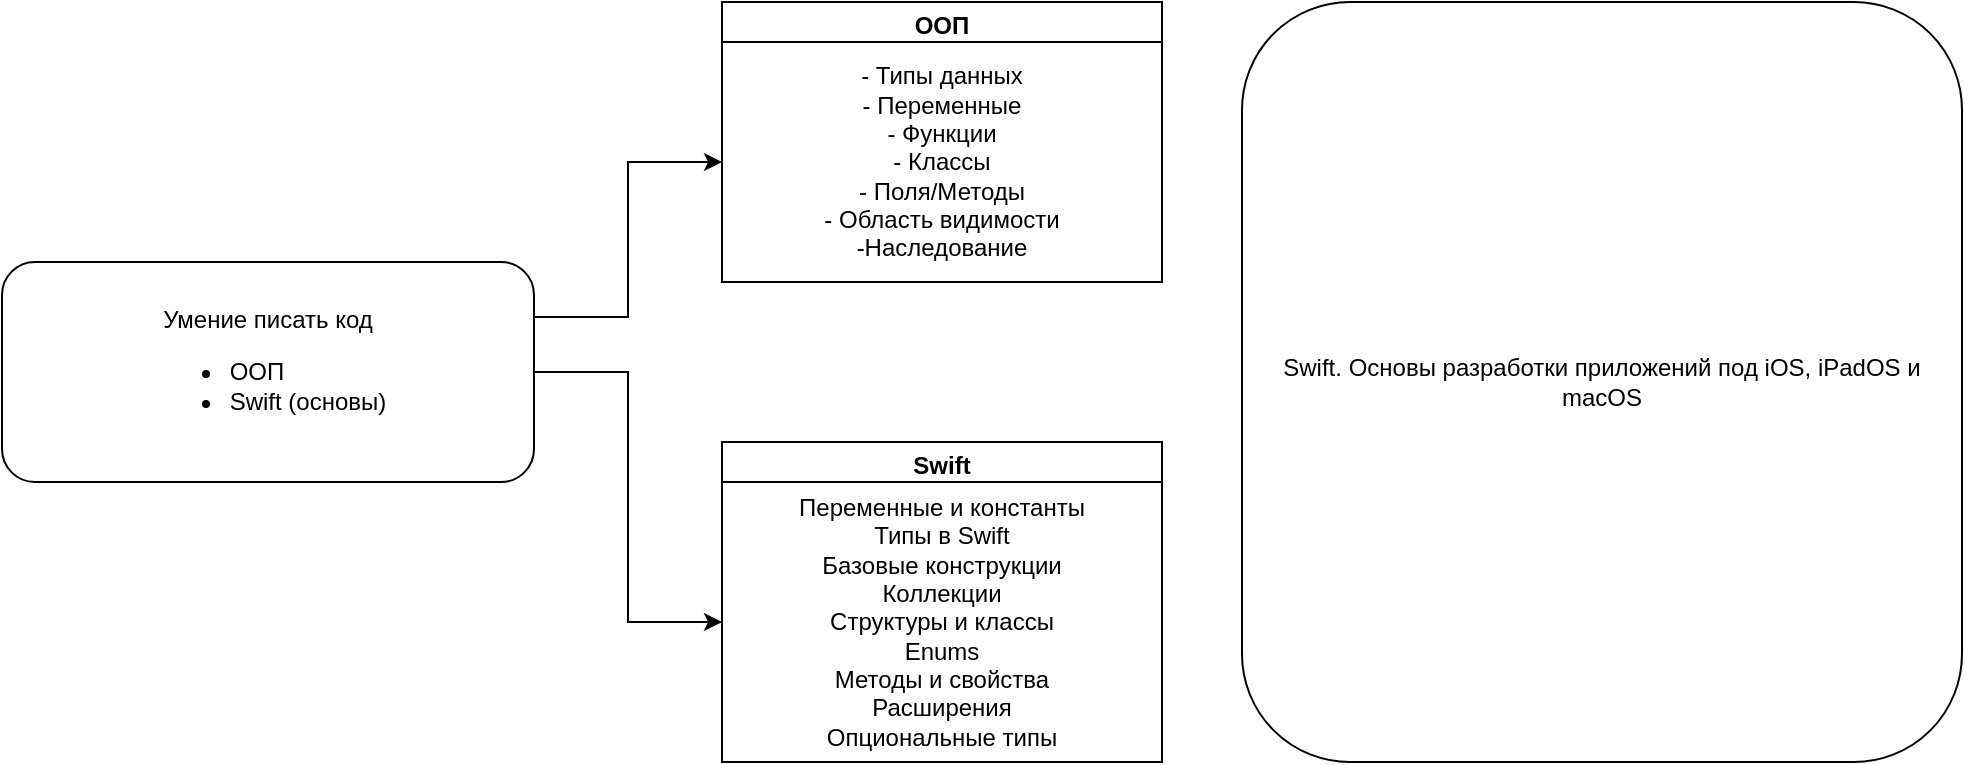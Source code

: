 <mxfile version="22.0.4" type="github">
  <diagram name="Страница — 1" id="_5af58X6gQqTB03gFPoe">
    <mxGraphModel dx="899" dy="617" grid="1" gridSize="10" guides="1" tooltips="1" connect="1" arrows="1" fold="1" page="1" pageScale="1" pageWidth="827" pageHeight="1169" math="0" shadow="0">
      <root>
        <mxCell id="0" />
        <mxCell id="1" parent="0" />
        <mxCell id="vCxmfgHOgyI4xVYoJoi5-1" style="edgeStyle=orthogonalEdgeStyle;rounded=0;orthogonalLoop=1;jettySize=auto;html=1;entryX=0;entryY=0.5;entryDx=0;entryDy=0;exitX=1;exitY=0.25;exitDx=0;exitDy=0;" edge="1" parent="1" source="vCxmfgHOgyI4xVYoJoi5-2" target="vCxmfgHOgyI4xVYoJoi5-4">
          <mxGeometry relative="1" as="geometry">
            <mxPoint x="250" y="180" as="sourcePoint" />
            <mxPoint x="340" y="80" as="targetPoint" />
          </mxGeometry>
        </mxCell>
        <mxCell id="vCxmfgHOgyI4xVYoJoi5-2" value="Умение писать код&lt;br&gt;&lt;div style=&quot;text-align: left;&quot;&gt;&lt;ul&gt;&lt;li&gt;&lt;span style=&quot;background-color: initial;&quot;&gt;ООП&lt;/span&gt;&lt;/li&gt;&lt;li&gt;&lt;span style=&quot;background-color: initial;&quot;&gt;Swift (основы)&lt;/span&gt;&lt;/li&gt;&lt;/ul&gt;&lt;/div&gt;" style="rounded=1;whiteSpace=wrap;html=1;align=center;" vertex="1" parent="1">
          <mxGeometry x="20" y="220" width="266" height="110" as="geometry" />
        </mxCell>
        <mxCell id="vCxmfgHOgyI4xVYoJoi5-3" value="ООП" style="swimlane;whiteSpace=wrap;html=1;" vertex="1" parent="1">
          <mxGeometry x="380" y="90" width="220" height="140" as="geometry" />
        </mxCell>
        <mxCell id="vCxmfgHOgyI4xVYoJoi5-4" value="- Типы данных&lt;br&gt;- Переменные&lt;br&gt;- Функции&lt;br&gt;- Классы&lt;br&gt;- Поля/Методы&lt;br&gt;- Область видимости&lt;br&gt;-Наследование&lt;br&gt;" style="whiteSpace=wrap;html=1;" vertex="1" parent="vCxmfgHOgyI4xVYoJoi5-3">
          <mxGeometry y="20" width="220" height="120" as="geometry" />
        </mxCell>
        <mxCell id="vCxmfgHOgyI4xVYoJoi5-5" value="Swift" style="swimlane;whiteSpace=wrap;html=1;" vertex="1" parent="1">
          <mxGeometry x="380" y="310" width="220" height="160" as="geometry" />
        </mxCell>
        <mxCell id="vCxmfgHOgyI4xVYoJoi5-6" value="&lt;span style=&quot;background-color: initial;&quot;&gt;Переменные и константы&lt;/span&gt;&lt;br&gt;&lt;span style=&quot;background-color: initial;&quot;&gt;Типы в Swift&lt;/span&gt;&lt;br&gt;&lt;span style=&quot;background-color: initial;&quot;&gt;Базовые конструкции&lt;/span&gt;&lt;br&gt;&lt;span style=&quot;background-color: initial;&quot;&gt;Коллекции&lt;/span&gt;&lt;br&gt;&lt;span style=&quot;background-color: initial;&quot;&gt;Структуры и классы&lt;/span&gt;&lt;br&gt;&lt;span style=&quot;background-color: initial;&quot;&gt;Enums&lt;/span&gt;&lt;br&gt;&lt;span style=&quot;background-color: initial;&quot;&gt;Методы и свойства&lt;/span&gt;&lt;br&gt;&lt;span style=&quot;background-color: initial;&quot;&gt;Расширения&lt;/span&gt;&lt;br&gt;&lt;span style=&quot;background-color: initial;&quot;&gt;Опциональные типы&lt;/span&gt;" style="whiteSpace=wrap;html=1;" vertex="1" parent="vCxmfgHOgyI4xVYoJoi5-5">
          <mxGeometry y="20" width="220" height="140" as="geometry" />
        </mxCell>
        <mxCell id="vCxmfgHOgyI4xVYoJoi5-7" value="" style="endArrow=classic;html=1;rounded=0;edgeStyle=orthogonalEdgeStyle;entryX=0;entryY=0.5;entryDx=0;entryDy=0;exitX=1;exitY=0.5;exitDx=0;exitDy=0;" edge="1" parent="1" source="vCxmfgHOgyI4xVYoJoi5-2" target="vCxmfgHOgyI4xVYoJoi5-6">
          <mxGeometry width="50" height="50" relative="1" as="geometry">
            <mxPoint x="290" y="270" as="sourcePoint" />
            <mxPoint x="380" y="380" as="targetPoint" />
          </mxGeometry>
        </mxCell>
        <mxCell id="vCxmfgHOgyI4xVYoJoi5-8" value="Swift. Основы разработки приложений под iOS, iPadOS и macOS" style="rounded=1;whiteSpace=wrap;html=1;" vertex="1" parent="1">
          <mxGeometry x="640" y="90" width="360" height="380" as="geometry" />
        </mxCell>
      </root>
    </mxGraphModel>
  </diagram>
</mxfile>
